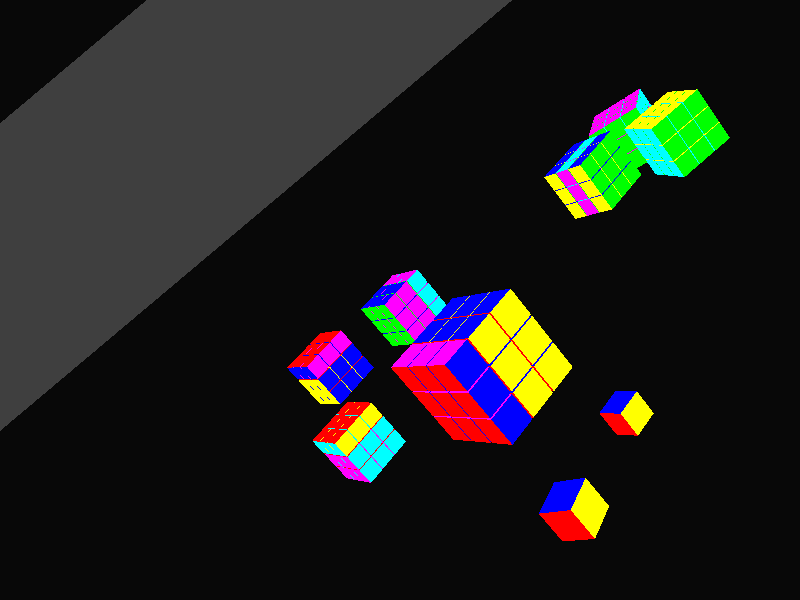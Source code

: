 // 20220808 (C) Gunter Liszewski -*- mode: povray; -*-
// S_F=(FFbb), F, and the 3x3x3 standard permutation
// POV-ray, to make the Rubik permutations visible, cublets/face 
#version 3.7;
#include "colors.inc"
 global_settings { assumed_gamma 1.0 }
 background   { color rgb <0.0025, 0.0025, 0.0025> }
 camera       { location  <50.0, 0.5, -3.0>
                direction 1.5*z
                right     x*image_width/image_height
                // look_at   <0.0, 0.0, 0.0>
                look_at   <0.0, -8.0, -6.0> }
 light_source { <0, 0, 0>
                color rgb <1, 1, 1>
                translate <-5, 5, -5> }
 light_source { <0, 0, 0>
                color rgb <0.25, 0.25, 0.25>
                translate <6, -6, -6> }
#macro Mirror( Colour )
  box { <0,0,0>, <10,4,4>
    pigment { colour Colour } finish { reflection 1 } }
#end
#macro Side( Colour, P1, P2, P3, P4)
polygon {  4, P1, P2, P3, P4
  texture{ finish  { specular 0.6 }
  	   pigment { colour Colour }
	   normal  { agate 0.25 scale 1/2 } } }
#end
#declare F = Side(Red,     <0,0,0>, <0,1,0>, <1,1,0>, <1,0,0>)
#declare B = Side(Green,   <0,0,1>, <0,1,1>, <1,1,1>, <1,0,1>)
#declare U = Side(Blue,    <0,1,0>, <0,1,1>, <1,1,1>, <1,1,0>)
#declare D = Side(Cyan,    <0,0,0>, <0,0,1>, <1,0,1>, <1,0,0>)
#declare L = Side(Magenta, <0,0,0>, <0,0,1>, <0,1,1>, <0,1,0>)
#declare R = Side(Yellow,  <1,0,0>, <1,1,0>, <1,1,1>, <1,0,1>)

#declare cubelet = union {
  object { F }
  object { U }
  object { R }
  object { B }
  object { D }
  object { L }
  translate <-0.5, -0.5, -0.5>
}
#declare three = union {
  object { cubelet }
  object { cubelet translate y*-1.05 }
  object { cubelet translate y*+1.05 }
}
#declare face = union {
  object { three }
  object { three translate x*-1.05 }
  object { three translate x*+1.05 }
}
#declare standard_permutation = union {
  object { face }
  object { face translate z*-1.05 }
  object { face translate z*+1.05 }
}
#declare standard_permutation_S_F = union {
  object { face             // front face
           rotate <0,0,-90> // *F
	   rotate <0,0,-90> // *F (again)
  	   translate z*-1.05 }
  object { face }           // slice S_F
  object { face             // back face
  	   rotate <0,0,90>  // *b
  	   rotate <0,0,90>  // *b
  	   translate z*+1.05
	   }
  rotate <0,0,-180>
}
#declare this_cube = union { standard_permutation }
#declare this_cube_S_F = union { standard_permutation_S_F }
/* Start another, aiming to permute the cublets of a face,
   for example to do move F we rotate each of F's cubelets
*/
#declare that_cube = union { 
// <X,Y,Z> = <right,up,back> , we progress in a circular motion
// front and left and up
  object { cubelet rotate <0,0,-90>
                   translate <-1.05,1.05,-1.05> } // corner
  object { cubelet rotate <0,0,-90>
                   translate <0,    1.05,-1.05> } // edge
// front and up and right
  object { cubelet rotate <0,0,-90> 
                   translate <1.05, 1.05,-1.05> } // corner
  object { cubelet rotate <0,0,-90>
                   translate <1.05, 0,   -1.05> } // edge
// down and right
  object { cubelet rotate <0,0,-90>
                   translate <1.05,-1.05,-1.05> } // corner
  object { cubelet rotate <0,0,-90>
                   translate <0,   -1.05,-1.05> } // edge
// down and left
  object { cubelet rotate <0,0,-90>
                   translate <-1.05,-1.05,-1.05> } // corner
  object { cubelet rotate <0,0,-90>
                   translate <-1.05,0,    -1.05> } // edge  
// front centre
  object { cubelet rotate <0,0,-90>
                   translate <0,0,-1.05> }        // front centre
// back-right-up
  object { cubelet translate <1.05,  1.05,1.05> } // corner
  object { cubelet translate <0,     1.05,1.05> } // edge
// back-down-right
  object { cubelet translate <1.05, -1.05,1.05> } // corner
  object { cubelet translate <0,    -1.05,1.05> } // edge
// back-left
  object { cubelet translate <-1.05, 1.05,1.05> } // corner
  object { cubelet translate <-1.05, 0,   1.05> } // edge
// back-left-down
  object { cubelet translate <-1.05, -1.05,1.05> } // corner
  object { cubelet translate <1.05,  0,    1.05> } // edge  
// back centre
  object { cubelet translate <0,    0,   1.05> } // back centre

// slice in the middle of front and left
// up-left
  object { cubelet translate <-1.05,1.05,0> } // corner
  object { cubelet translate <0,    1.05,0> } // edge
// up-right
  object { cubelet translate <1.05, 1.05, 0> } // corner
  object { cubelet translate <1.05, 0,    0> }  // edge
// down-right
  object { cubelet translate <1.05,-1.05,0> }  // corner
  object { cubelet translate <0,   -1.05,0> }  // edge
// down-left
  object { cubelet translate <-1.05,-1.05,0> } // corner
  object { cubelet translate <-1.05,0,  0> }   // edge
// cube invisible centre
  object { cubelet }
}

// The things in this picture
union {
  object { this_cube_S_F translate <0,0,-1> }
  object { this_cube rotate z*90
	   rotate y*23
           translate <-1.9,0,4> }
  object { this_cube rotate x*-90 rotate z*-90
	   rotate y*-31 translate <-4,0,-1> }
  object { that_cube rotate y*90
           translate <10,0,-10> }
  object { that_cube rotate y*-90
                     translate <21,5,15> }
  object { that_cube rotate x*90
                     translate <15,0,-13> }
  object { that_cube rotate x*90 rotate y*180
                     translate <18,-3,-9> }
  object { cubelet rotate y*-105
                   translate <24,3,20> }
  object { cubelet rotate y*-90
                   translate <18,0,15> }
  object { Mirror(Gray05) scale <20,5,5> rotate <10,25,0> translate <-55,10,-40> }
  translate <-3,-4,2> rotate <131,144,133> }
